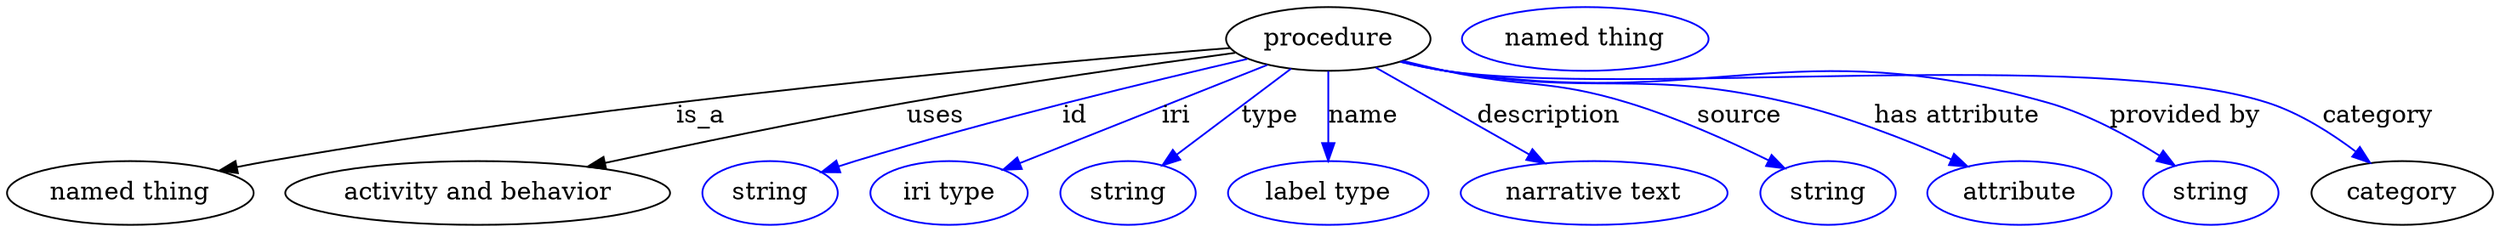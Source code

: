 digraph {
	graph [bb="0,0,1146.2,123"];
	node [label="\N"];
	procedure	[height=0.5,
		label=procedure,
		pos="611.25,105",
		width=1.2818];
	"named thing"	[height=0.5,
		pos="55.245,18",
		width=1.5346];
	procedure -> "named thing"	[label=is_a,
		lp="319.25,61.5",
		pos="e,95.723,30.421 566.78,99.995 480.04,91.713 282.48,70.535 119.25,36 114.82,35.065 110.25,34.016 105.68,32.91"];
	"activity and behavior"	[height=0.5,
		pos="213.25,18",
		width=2.3651];
	procedure -> "activity and behavior"	[label=uses,
		lp="426.25,61.5",
		pos="e,263.83,32.595 569.2,97.38 529.2,90.882 467.42,80.323 414.25,69 366.75,58.885 313.42,45.526 273.64,35.162"];
	id	[color=blue,
		height=0.5,
		label=string,
		pos="347.25,18",
		width=0.84854];
	procedure -> id	[color=blue,
		label=id,
		lp="490.75,61.5",
		pos="e,370.77,29.492 574.38,94.117 529.66,81.83 452.19,59.581 387.25,36 384.89,35.144 382.47,34.223 380.04,33.269",
		style=solid];
	iri	[color=blue,
		height=0.5,
		label="iri type",
		pos="432.25,18",
		width=1.011];
	procedure -> iri	[color=blue,
		label=iri,
		lp="539.75,61.5",
		pos="e,457.58,31.031 582.88,90.531 551.34,75.555 500.41,51.366 466.62,35.325",
		style=solid];
	type	[color=blue,
		height=0.5,
		label=string,
		pos="517.25,18",
		width=0.84854];
	procedure -> type	[color=blue,
		label=type,
		lp="582.25,61.5",
		pos="e,533.28,33.499 593.56,88.012 578.66,74.539 557.22,55.148 540.85,40.349",
		style=solid];
	name	[color=blue,
		height=0.5,
		label="label type",
		pos="611.25,18",
		width=1.2638];
	procedure -> name	[color=blue,
		label=name,
		lp="626.75,61.5",
		pos="e,611.25,36.175 611.25,86.799 611.25,75.163 611.25,59.548 611.25,46.237",
		style=solid];
	description	[color=blue,
		height=0.5,
		label="narrative text",
		pos="732.25,18",
		width=1.6068];
	procedure -> description	[color=blue,
		label=description,
		lp="709.75,61.5",
		pos="e,709.88,34.714 632.6,88.999 651.77,75.535 680.12,55.619 701.68,40.469",
		style=solid];
	source	[color=blue,
		height=0.5,
		label=string,
		pos="838.25,18",
		width=0.84854];
	procedure -> source	[color=blue,
		label=source,
		lp="795.25,61.5",
		pos="e,818.07,31.739 645.75,92.912 652.52,90.857 659.59,88.795 666.25,87 700.6,77.741 710.92,81.461 744.25,69 766.95,60.51 791.06,47.597 \
809.18,37.021",
		style=solid];
	"has attribute"	[color=blue,
		height=0.5,
		label=attribute,
		pos="927.25,18",
		width=1.1193];
	procedure -> "has attribute"	[color=blue,
		label="has attribute",
		lp="891.75,61.5",
		pos="e,903.16,32.572 644.73,92.594 651.78,90.493 659.21,88.495 666.25,87 732.36,72.963 752.16,87.199 817.25,69 844.17,61.472 872.87,48.23 \
894.21,37.264",
		style=solid];
	"provided by"	[color=blue,
		height=0.5,
		label=string,
		pos="1016.2,18",
		width=0.84854];
	procedure -> "provided by"	[color=blue,
		label="provided by",
		lp="995.25,61.5",
		pos="e,998.04,32.773 644.38,92.406 651.52,90.291 659.07,88.335 666.25,87 781.43,65.557 817.14,103.06 929.25,69 950.9,62.419 972.99,49.638 \
989.49,38.645",
		style=solid];
	category	[height=0.5,
		pos="1105.2,18",
		width=1.1374];
	procedure -> category	[color=blue,
		label=category,
		lp="1083.7,61.5",
		pos="e,1088.5,34.555 644.36,92.3 651.5,90.193 659.06,88.266 666.25,87 746.44,72.866 955.07,94.99 1032.2,69 1050,63.032 1067.3,51.433 \
1080.7,40.909",
		style=solid];
	"named thing_category"	[color=blue,
		height=0.5,
		label="named thing",
		pos="730.25,105",
		width=1.5346];
}
